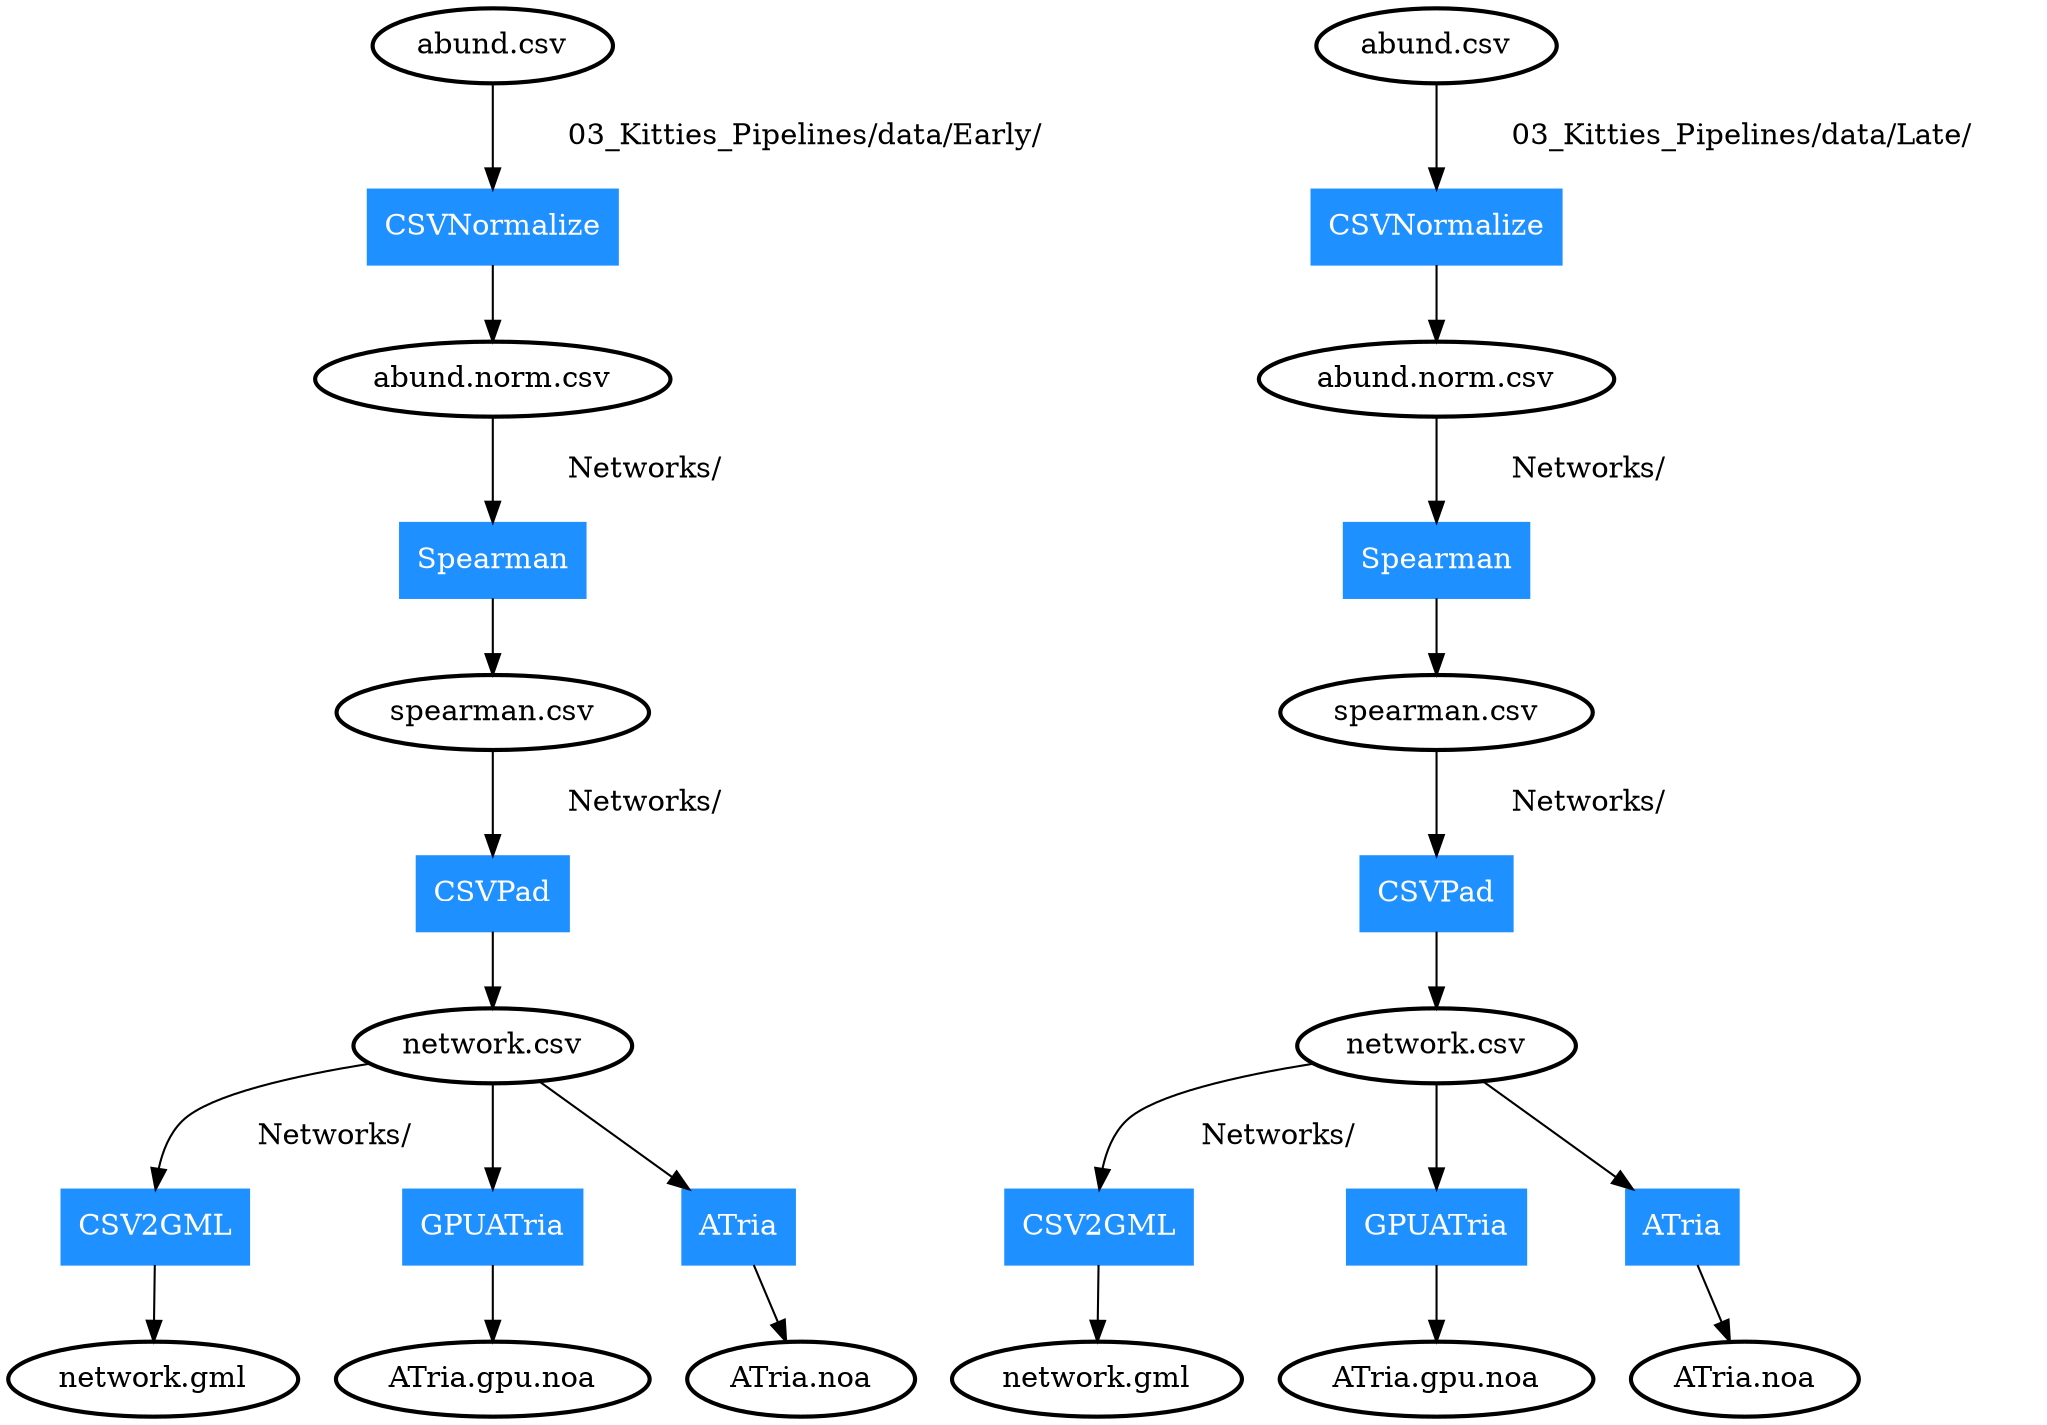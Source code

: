 digraph G {
	node [style=bold];
	"03_Kitties_Pipelines/data/Early/abund.csv"->"0" [label = "	03_Kitties_Pipelines/data/Early/	"];
	"0"->"03_Kitties_Pipelines/data/Early/abund.norm.csv";
	"03_Kitties_Pipelines/data/Early/abund.csv" [label = "abund.csv"];
	"03_Kitties_Pipelines/data/Early/abund.norm.csv" [label = "abund.norm.csv"];
	"03_Kitties_Pipelines/data/Early/abund.norm.csv"->"1" [label = "	Networks/	"];
	"1"->"03_Kitties_Pipelines/data/Early/Networks/spearman.csv";
	"03_Kitties_Pipelines/data/Early/abund.norm.csv" [label = "abund.norm.csv"];
	"03_Kitties_Pipelines/data/Early/Networks/spearman.csv" [label = "spearman.csv"];
	"03_Kitties_Pipelines/data/Early/Networks/spearman.csv"->"2" [label = "	Networks/	"];
	"2"->"03_Kitties_Pipelines/data/Early/Networks/network.csv";
	"03_Kitties_Pipelines/data/Early/Networks/spearman.csv" [label = "spearman.csv"];
	"03_Kitties_Pipelines/data/Early/Networks/network.csv" [label = "network.csv"];
	"03_Kitties_Pipelines/data/Early/Networks/network.csv"->"3" [label = "	Networks/	"];
	"3"->"03_Kitties_Pipelines/data/Early/Networks/network.gml";
	"03_Kitties_Pipelines/data/Early/Networks/network.csv" [label = "network.csv"];
	"03_Kitties_Pipelines/data/Early/Networks/network.gml" [label = "network.gml"];
	"03_Kitties_Pipelines/data/Early/Networks/network.csv"->"4";
	"4"->"03_Kitties_Pipelines/data/Early/ATria.gpu.noa";
	"03_Kitties_Pipelines/data/Early/Networks/network.csv" [label = "network.csv"];
	"03_Kitties_Pipelines/data/Early/ATria.gpu.noa" [label = "ATria.gpu.noa"];
	"03_Kitties_Pipelines/data/Early/Networks/network.csv"->"5";
	"5"->"03_Kitties_Pipelines/data/Early/ATria.noa";
	"03_Kitties_Pipelines/data/Early/Networks/network.csv" [label = "network.csv"];
	"03_Kitties_Pipelines/data/Early/ATria.noa" [label = "ATria.noa"];
	"03_Kitties_Pipelines/data/Late/abund.csv"->"6" [label = "	03_Kitties_Pipelines/data/Late/	"];
	"6"->"03_Kitties_Pipelines/data/Late/abund.norm.csv";
	"03_Kitties_Pipelines/data/Late/abund.csv" [label = "abund.csv"];
	"03_Kitties_Pipelines/data/Late/abund.norm.csv" [label = "abund.norm.csv"];
	"03_Kitties_Pipelines/data/Late/abund.norm.csv"->"7" [label = "	Networks/	"];
	"7"->"03_Kitties_Pipelines/data/Late/Networks/spearman.csv";
	"03_Kitties_Pipelines/data/Late/abund.norm.csv" [label = "abund.norm.csv"];
	"03_Kitties_Pipelines/data/Late/Networks/spearman.csv" [label = "spearman.csv"];
	"03_Kitties_Pipelines/data/Late/Networks/spearman.csv"->"8" [label = "	Networks/	"];
	"8"->"03_Kitties_Pipelines/data/Late/Networks/network.csv";
	"03_Kitties_Pipelines/data/Late/Networks/spearman.csv" [label = "spearman.csv"];
	"03_Kitties_Pipelines/data/Late/Networks/network.csv" [label = "network.csv"];
	"03_Kitties_Pipelines/data/Late/Networks/network.csv"->"9" [label = "	Networks/	"];
	"9"->"03_Kitties_Pipelines/data/Late/Networks/network.gml";
	"03_Kitties_Pipelines/data/Late/Networks/network.csv" [label = "network.csv"];
	"03_Kitties_Pipelines/data/Late/Networks/network.gml" [label = "network.gml"];
	"03_Kitties_Pipelines/data/Late/Networks/network.csv"->"10";
	"10"->"03_Kitties_Pipelines/data/Late/ATria.gpu.noa";
	"03_Kitties_Pipelines/data/Late/Networks/network.csv" [label = "network.csv"];
	"03_Kitties_Pipelines/data/Late/ATria.gpu.noa" [label = "ATria.gpu.noa"];
	"03_Kitties_Pipelines/data/Late/Networks/network.csv"->"11";
	"11"->"03_Kitties_Pipelines/data/Late/ATria.noa";
	"03_Kitties_Pipelines/data/Late/Networks/network.csv" [label = "network.csv"];
	"03_Kitties_Pipelines/data/Late/ATria.noa" [label = "ATria.noa"];
	"0" [label="CSVNormalize", shape=box, color=dodgerblue1, fontcolor=white, style=filled];
	"1" [label="Spearman", shape=box, color=dodgerblue1, fontcolor=white, style=filled];
	"2" [label="CSVPad", shape=box, color=dodgerblue1, fontcolor=white, style=filled];
	"3" [label="CSV2GML", shape=box, color=dodgerblue1, fontcolor=white, style=filled];
	"4" [label="GPUATria", shape=box, color=dodgerblue1, fontcolor=white, style=filled];
	"5" [label="ATria", shape=box, color=dodgerblue1, fontcolor=white, style=filled];
	"6" [label="CSVNormalize", shape=box, color=dodgerblue1, fontcolor=white, style=filled];
	"7" [label="Spearman", shape=box, color=dodgerblue1, fontcolor=white, style=filled];
	"8" [label="CSVPad", shape=box, color=dodgerblue1, fontcolor=white, style=filled];
	"9" [label="CSV2GML", shape=box, color=dodgerblue1, fontcolor=white, style=filled];
	"10" [label="GPUATria", shape=box, color=dodgerblue1, fontcolor=white, style=filled];
	"11" [label="ATria", shape=box, color=dodgerblue1, fontcolor=white, style=filled];
}
